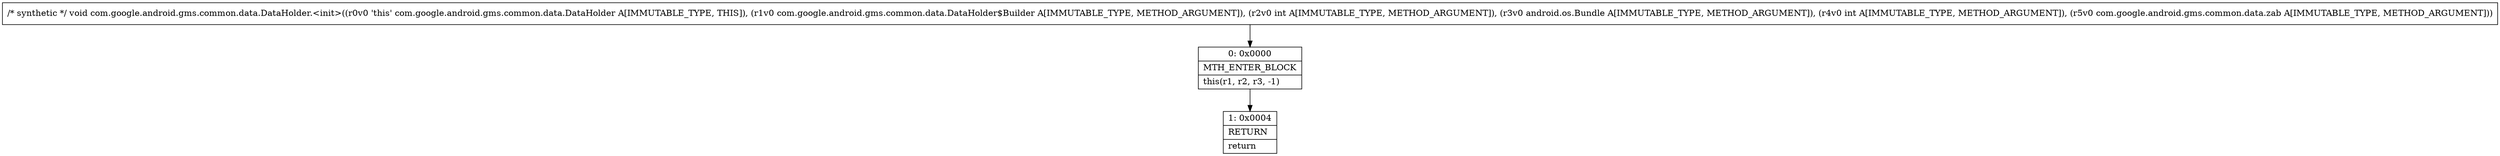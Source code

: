 digraph "CFG forcom.google.android.gms.common.data.DataHolder.\<init\>(Lcom\/google\/android\/gms\/common\/data\/DataHolder$Builder;ILandroid\/os\/Bundle;ILcom\/google\/android\/gms\/common\/data\/zab;)V" {
Node_0 [shape=record,label="{0\:\ 0x0000|MTH_ENTER_BLOCK\l|this(r1, r2, r3, \-1)\l}"];
Node_1 [shape=record,label="{1\:\ 0x0004|RETURN\l|return\l}"];
MethodNode[shape=record,label="{\/* synthetic *\/ void com.google.android.gms.common.data.DataHolder.\<init\>((r0v0 'this' com.google.android.gms.common.data.DataHolder A[IMMUTABLE_TYPE, THIS]), (r1v0 com.google.android.gms.common.data.DataHolder$Builder A[IMMUTABLE_TYPE, METHOD_ARGUMENT]), (r2v0 int A[IMMUTABLE_TYPE, METHOD_ARGUMENT]), (r3v0 android.os.Bundle A[IMMUTABLE_TYPE, METHOD_ARGUMENT]), (r4v0 int A[IMMUTABLE_TYPE, METHOD_ARGUMENT]), (r5v0 com.google.android.gms.common.data.zab A[IMMUTABLE_TYPE, METHOD_ARGUMENT])) }"];
MethodNode -> Node_0;
Node_0 -> Node_1;
}


